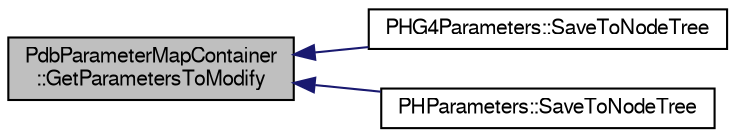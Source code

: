 digraph "PdbParameterMapContainer::GetParametersToModify"
{
  bgcolor="transparent";
  edge [fontname="FreeSans",fontsize="10",labelfontname="FreeSans",labelfontsize="10"];
  node [fontname="FreeSans",fontsize="10",shape=record];
  rankdir="LR";
  Node1 [label="PdbParameterMapContainer\l::GetParametersToModify",height=0.2,width=0.4,color="black", fillcolor="grey75", style="filled" fontcolor="black"];
  Node1 -> Node2 [dir="back",color="midnightblue",fontsize="10",style="solid",fontname="FreeSans"];
  Node2 [label="PHG4Parameters::SaveToNodeTree",height=0.2,width=0.4,color="black",URL="$da/d29/classPHG4Parameters.html#aef630ae163e6b999ddf00cc86a682e96"];
  Node1 -> Node3 [dir="back",color="midnightblue",fontsize="10",style="solid",fontname="FreeSans"];
  Node3 [label="PHParameters::SaveToNodeTree",height=0.2,width=0.4,color="black",URL="$dd/dae/classPHParameters.html#a1d406c6ac1a5b4050fb0d6316ebe96b3"];
}
